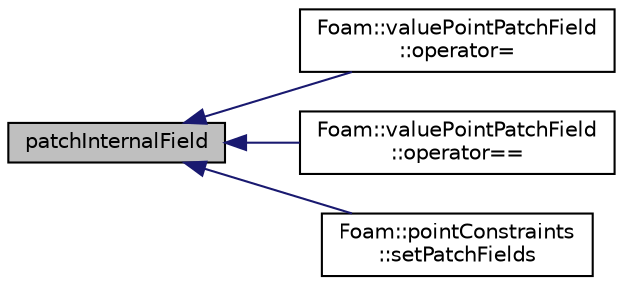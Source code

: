 digraph "patchInternalField"
{
  bgcolor="transparent";
  edge [fontname="Helvetica",fontsize="10",labelfontname="Helvetica",labelfontsize="10"];
  node [fontname="Helvetica",fontsize="10",shape=record];
  rankdir="LR";
  Node1 [label="patchInternalField",height=0.2,width=0.4,color="black", fillcolor="grey75", style="filled", fontcolor="black"];
  Node1 -> Node2 [dir="back",color="midnightblue",fontsize="10",style="solid",fontname="Helvetica"];
  Node2 [label="Foam::valuePointPatchField\l::operator=",height=0.2,width=0.4,color="black",URL="$a02777.html#a592aebbe6d3fe759f378a22eb0db9257"];
  Node1 -> Node3 [dir="back",color="midnightblue",fontsize="10",style="solid",fontname="Helvetica"];
  Node3 [label="Foam::valuePointPatchField\l::operator==",height=0.2,width=0.4,color="black",URL="$a02777.html#a4e7759ad5838b077325ea18e08b17612"];
  Node1 -> Node4 [dir="back",color="midnightblue",fontsize="10",style="solid",fontname="Helvetica"];
  Node4 [label="Foam::pointConstraints\l::setPatchFields",height=0.2,width=0.4,color="black",URL="$a01871.html#a1b6bb2c50c9e39688aa71d2263865d68",tooltip="Helper: set patchField values from internal values (on. "];
}
